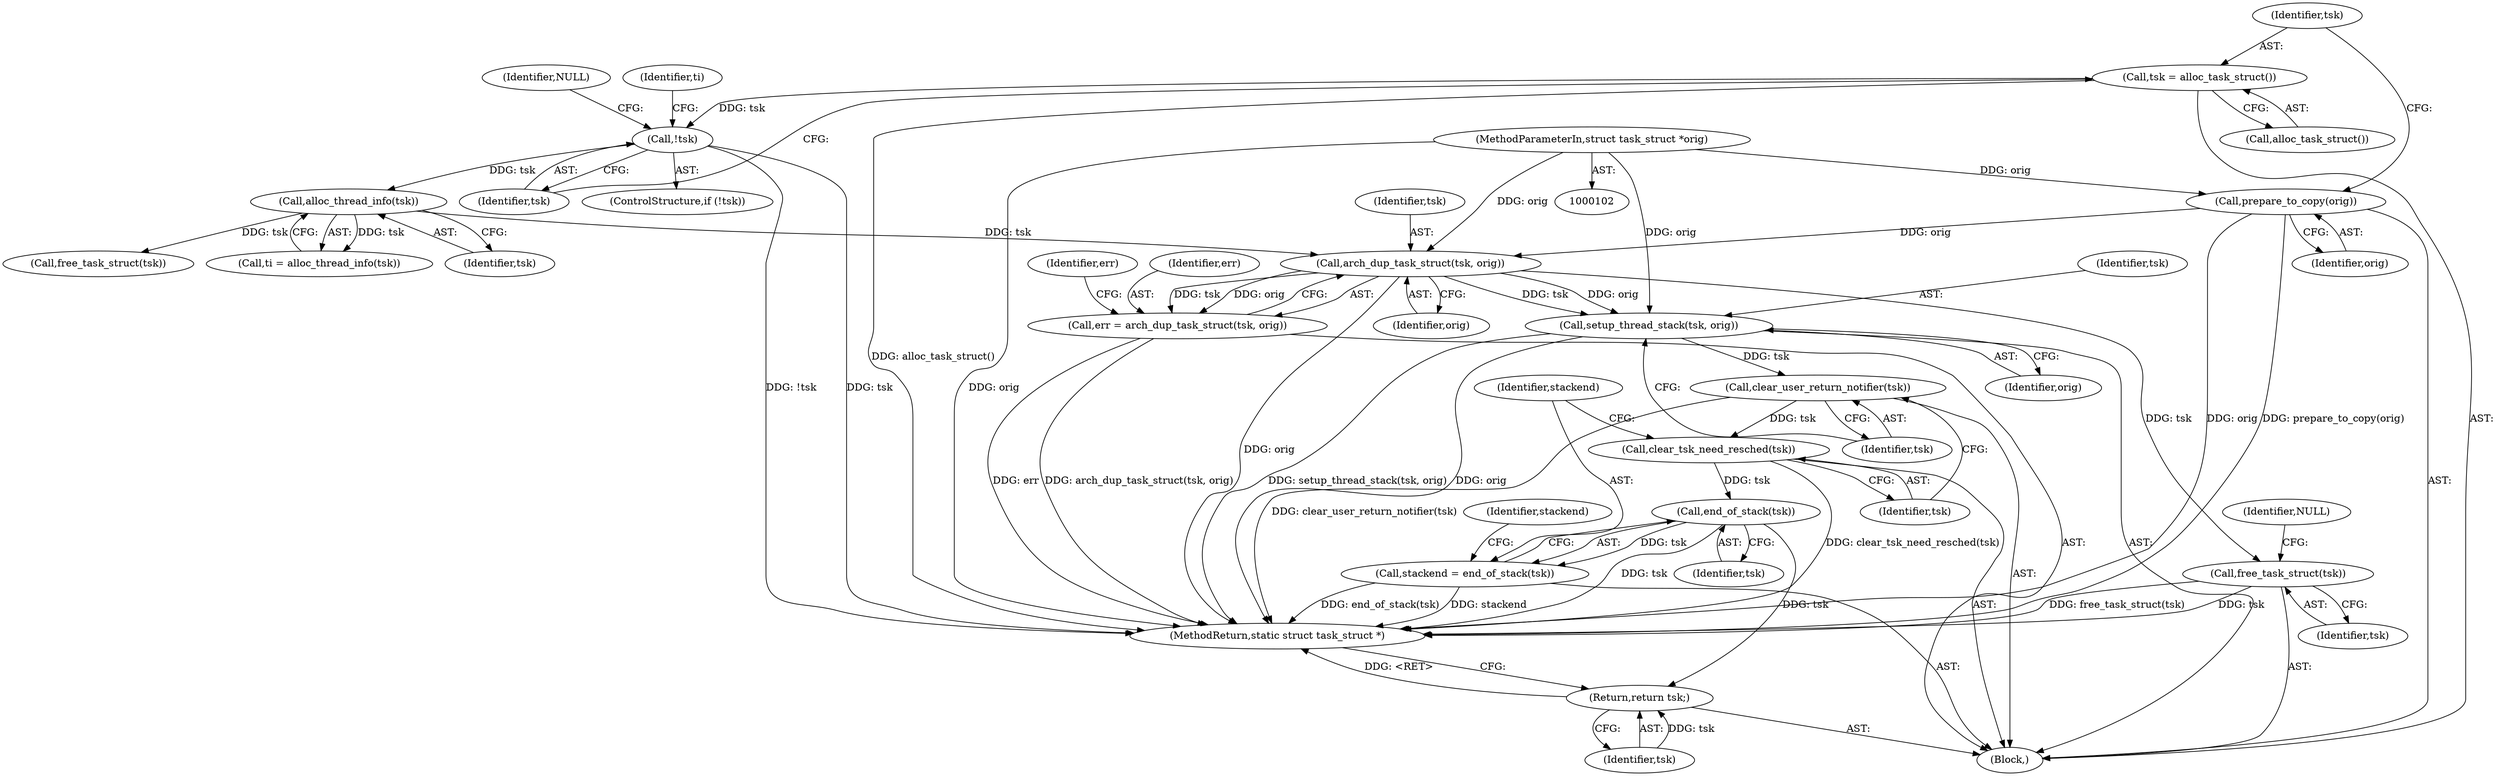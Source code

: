 digraph "0_linux_f26f9aff6aaf67e9a430d16c266f91b13a5bff64@pointer" {
"1000133" [label="(Call,arch_dup_task_struct(tsk, orig))"];
"1000121" [label="(Call,alloc_thread_info(tsk))"];
"1000115" [label="(Call,!tsk)"];
"1000111" [label="(Call,tsk = alloc_task_struct())"];
"1000109" [label="(Call,prepare_to_copy(orig))"];
"1000103" [label="(MethodParameterIn,struct task_struct *orig)"];
"1000131" [label="(Call,err = arch_dup_task_struct(tsk, orig))"];
"1000154" [label="(Call,setup_thread_stack(tsk, orig))"];
"1000157" [label="(Call,clear_user_return_notifier(tsk))"];
"1000159" [label="(Call,clear_tsk_need_resched(tsk))"];
"1000163" [label="(Call,end_of_stack(tsk))"];
"1000161" [label="(Call,stackend = end_of_stack(tsk))"];
"1000199" [label="(Return,return tsk;)"];
"1000204" [label="(Call,free_task_struct(tsk))"];
"1000205" [label="(Identifier,tsk)"];
"1000154" [label="(Call,setup_thread_stack(tsk, orig))"];
"1000135" [label="(Identifier,orig)"];
"1000112" [label="(Identifier,tsk)"];
"1000110" [label="(Identifier,orig)"];
"1000208" [label="(MethodReturn,static struct task_struct *)"];
"1000119" [label="(Call,ti = alloc_thread_info(tsk))"];
"1000163" [label="(Call,end_of_stack(tsk))"];
"1000109" [label="(Call,prepare_to_copy(orig))"];
"1000155" [label="(Identifier,tsk)"];
"1000122" [label="(Identifier,tsk)"];
"1000113" [label="(Call,alloc_task_struct())"];
"1000120" [label="(Identifier,ti)"];
"1000159" [label="(Call,clear_tsk_need_resched(tsk))"];
"1000162" [label="(Identifier,stackend)"];
"1000200" [label="(Identifier,tsk)"];
"1000161" [label="(Call,stackend = end_of_stack(tsk))"];
"1000131" [label="(Call,err = arch_dup_task_struct(tsk, orig))"];
"1000104" [label="(Block,)"];
"1000204" [label="(Call,free_task_struct(tsk))"];
"1000116" [label="(Identifier,tsk)"];
"1000160" [label="(Identifier,tsk)"];
"1000137" [label="(Identifier,err)"];
"1000164" [label="(Identifier,tsk)"];
"1000127" [label="(Call,free_task_struct(tsk))"];
"1000118" [label="(Identifier,NULL)"];
"1000132" [label="(Identifier,err)"];
"1000207" [label="(Identifier,NULL)"];
"1000115" [label="(Call,!tsk)"];
"1000199" [label="(Return,return tsk;)"];
"1000121" [label="(Call,alloc_thread_info(tsk))"];
"1000114" [label="(ControlStructure,if (!tsk))"];
"1000156" [label="(Identifier,orig)"];
"1000158" [label="(Identifier,tsk)"];
"1000133" [label="(Call,arch_dup_task_struct(tsk, orig))"];
"1000103" [label="(MethodParameterIn,struct task_struct *orig)"];
"1000167" [label="(Identifier,stackend)"];
"1000134" [label="(Identifier,tsk)"];
"1000157" [label="(Call,clear_user_return_notifier(tsk))"];
"1000111" [label="(Call,tsk = alloc_task_struct())"];
"1000133" -> "1000131"  [label="AST: "];
"1000133" -> "1000135"  [label="CFG: "];
"1000134" -> "1000133"  [label="AST: "];
"1000135" -> "1000133"  [label="AST: "];
"1000131" -> "1000133"  [label="CFG: "];
"1000133" -> "1000208"  [label="DDG: orig"];
"1000133" -> "1000131"  [label="DDG: tsk"];
"1000133" -> "1000131"  [label="DDG: orig"];
"1000121" -> "1000133"  [label="DDG: tsk"];
"1000109" -> "1000133"  [label="DDG: orig"];
"1000103" -> "1000133"  [label="DDG: orig"];
"1000133" -> "1000154"  [label="DDG: tsk"];
"1000133" -> "1000154"  [label="DDG: orig"];
"1000133" -> "1000204"  [label="DDG: tsk"];
"1000121" -> "1000119"  [label="AST: "];
"1000121" -> "1000122"  [label="CFG: "];
"1000122" -> "1000121"  [label="AST: "];
"1000119" -> "1000121"  [label="CFG: "];
"1000121" -> "1000119"  [label="DDG: tsk"];
"1000115" -> "1000121"  [label="DDG: tsk"];
"1000121" -> "1000127"  [label="DDG: tsk"];
"1000115" -> "1000114"  [label="AST: "];
"1000115" -> "1000116"  [label="CFG: "];
"1000116" -> "1000115"  [label="AST: "];
"1000118" -> "1000115"  [label="CFG: "];
"1000120" -> "1000115"  [label="CFG: "];
"1000115" -> "1000208"  [label="DDG: !tsk"];
"1000115" -> "1000208"  [label="DDG: tsk"];
"1000111" -> "1000115"  [label="DDG: tsk"];
"1000111" -> "1000104"  [label="AST: "];
"1000111" -> "1000113"  [label="CFG: "];
"1000112" -> "1000111"  [label="AST: "];
"1000113" -> "1000111"  [label="AST: "];
"1000116" -> "1000111"  [label="CFG: "];
"1000111" -> "1000208"  [label="DDG: alloc_task_struct()"];
"1000109" -> "1000104"  [label="AST: "];
"1000109" -> "1000110"  [label="CFG: "];
"1000110" -> "1000109"  [label="AST: "];
"1000112" -> "1000109"  [label="CFG: "];
"1000109" -> "1000208"  [label="DDG: orig"];
"1000109" -> "1000208"  [label="DDG: prepare_to_copy(orig)"];
"1000103" -> "1000109"  [label="DDG: orig"];
"1000103" -> "1000102"  [label="AST: "];
"1000103" -> "1000208"  [label="DDG: orig"];
"1000103" -> "1000154"  [label="DDG: orig"];
"1000131" -> "1000104"  [label="AST: "];
"1000132" -> "1000131"  [label="AST: "];
"1000137" -> "1000131"  [label="CFG: "];
"1000131" -> "1000208"  [label="DDG: arch_dup_task_struct(tsk, orig)"];
"1000131" -> "1000208"  [label="DDG: err"];
"1000154" -> "1000104"  [label="AST: "];
"1000154" -> "1000156"  [label="CFG: "];
"1000155" -> "1000154"  [label="AST: "];
"1000156" -> "1000154"  [label="AST: "];
"1000158" -> "1000154"  [label="CFG: "];
"1000154" -> "1000208"  [label="DDG: setup_thread_stack(tsk, orig)"];
"1000154" -> "1000208"  [label="DDG: orig"];
"1000154" -> "1000157"  [label="DDG: tsk"];
"1000157" -> "1000104"  [label="AST: "];
"1000157" -> "1000158"  [label="CFG: "];
"1000158" -> "1000157"  [label="AST: "];
"1000160" -> "1000157"  [label="CFG: "];
"1000157" -> "1000208"  [label="DDG: clear_user_return_notifier(tsk)"];
"1000157" -> "1000159"  [label="DDG: tsk"];
"1000159" -> "1000104"  [label="AST: "];
"1000159" -> "1000160"  [label="CFG: "];
"1000160" -> "1000159"  [label="AST: "];
"1000162" -> "1000159"  [label="CFG: "];
"1000159" -> "1000208"  [label="DDG: clear_tsk_need_resched(tsk)"];
"1000159" -> "1000163"  [label="DDG: tsk"];
"1000163" -> "1000161"  [label="AST: "];
"1000163" -> "1000164"  [label="CFG: "];
"1000164" -> "1000163"  [label="AST: "];
"1000161" -> "1000163"  [label="CFG: "];
"1000163" -> "1000208"  [label="DDG: tsk"];
"1000163" -> "1000161"  [label="DDG: tsk"];
"1000163" -> "1000199"  [label="DDG: tsk"];
"1000161" -> "1000104"  [label="AST: "];
"1000162" -> "1000161"  [label="AST: "];
"1000167" -> "1000161"  [label="CFG: "];
"1000161" -> "1000208"  [label="DDG: end_of_stack(tsk)"];
"1000161" -> "1000208"  [label="DDG: stackend"];
"1000199" -> "1000104"  [label="AST: "];
"1000199" -> "1000200"  [label="CFG: "];
"1000200" -> "1000199"  [label="AST: "];
"1000208" -> "1000199"  [label="CFG: "];
"1000199" -> "1000208"  [label="DDG: <RET>"];
"1000200" -> "1000199"  [label="DDG: tsk"];
"1000204" -> "1000104"  [label="AST: "];
"1000204" -> "1000205"  [label="CFG: "];
"1000205" -> "1000204"  [label="AST: "];
"1000207" -> "1000204"  [label="CFG: "];
"1000204" -> "1000208"  [label="DDG: tsk"];
"1000204" -> "1000208"  [label="DDG: free_task_struct(tsk)"];
}
